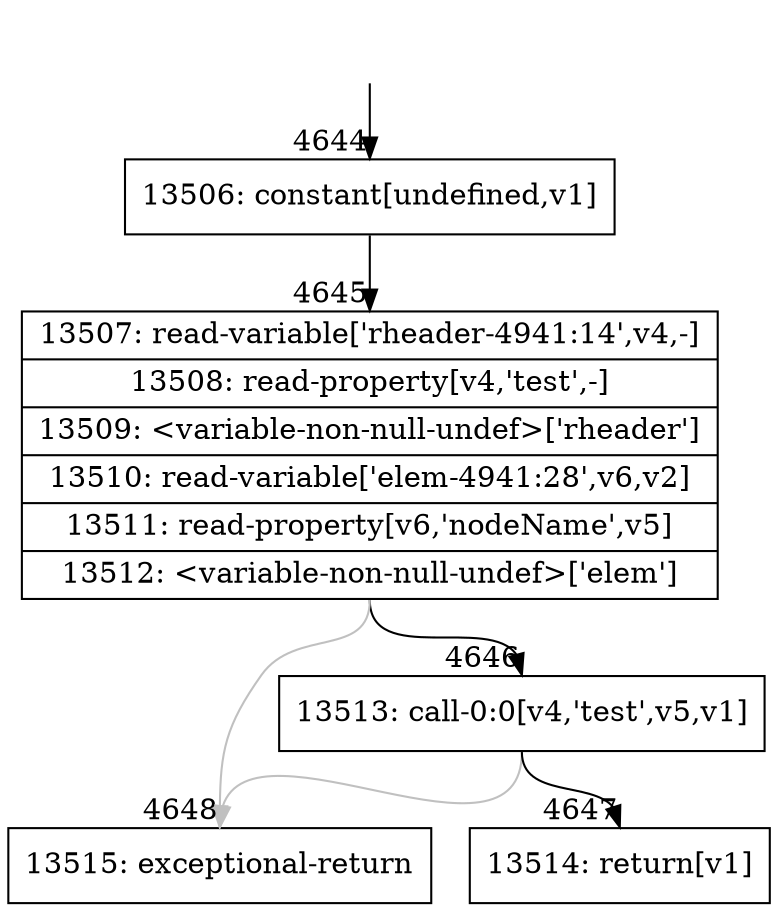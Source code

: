 digraph {
rankdir="TD"
BB_entry307[shape=none,label=""];
BB_entry307 -> BB4644 [tailport=s, headport=n, headlabel="    4644"]
BB4644 [shape=record label="{13506: constant[undefined,v1]}" ] 
BB4644 -> BB4645 [tailport=s, headport=n, headlabel="      4645"]
BB4645 [shape=record label="{13507: read-variable['rheader-4941:14',v4,-]|13508: read-property[v4,'test',-]|13509: \<variable-non-null-undef\>['rheader']|13510: read-variable['elem-4941:28',v6,v2]|13511: read-property[v6,'nodeName',v5]|13512: \<variable-non-null-undef\>['elem']}" ] 
BB4645 -> BB4646 [tailport=s, headport=n, headlabel="      4646"]
BB4645 -> BB4648 [tailport=s, headport=n, color=gray, headlabel="      4648"]
BB4646 [shape=record label="{13513: call-0:0[v4,'test',v5,v1]}" ] 
BB4646 -> BB4647 [tailport=s, headport=n, headlabel="      4647"]
BB4646 -> BB4648 [tailport=s, headport=n, color=gray]
BB4647 [shape=record label="{13514: return[v1]}" ] 
BB4648 [shape=record label="{13515: exceptional-return}" ] 
}
